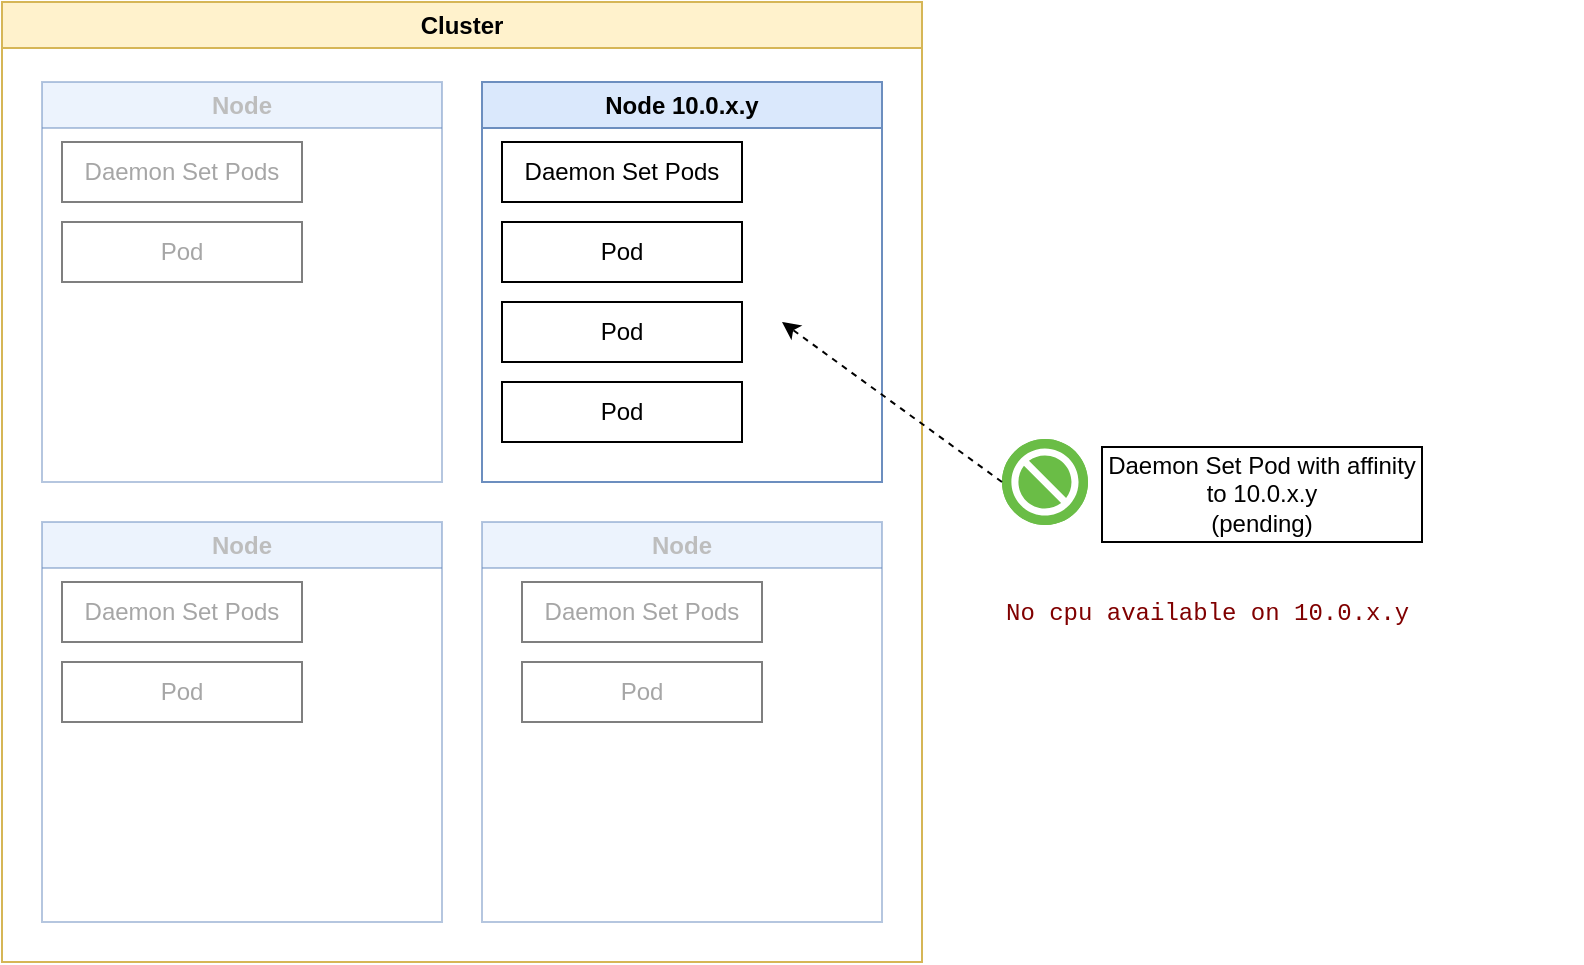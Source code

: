 <mxfile>
    <diagram id="SZgZUIBA6v_IzPTl6dWH" name="Page-1">
        <mxGraphModel dx="1618" dy="717" grid="1" gridSize="10" guides="1" tooltips="1" connect="1" arrows="1" fold="1" page="1" pageScale="1" pageWidth="850" pageHeight="1100" math="0" shadow="0">
            <root>
                <mxCell id="0"/>
                <mxCell id="1" parent="0"/>
                <mxCell id="2" value="Cluster" style="swimlane;whiteSpace=wrap;html=1;fillColor=#fff2cc;strokeColor=#d6b656;fillStyle=auto;" parent="1" vertex="1">
                    <mxGeometry x="30" y="50" width="460" height="480" as="geometry"/>
                </mxCell>
                <mxCell id="4" value="Node 10.0.x.y" style="swimlane;whiteSpace=wrap;html=1;fillColor=#dae8fc;strokeColor=#6c8ebf;startSize=23;" parent="2" vertex="1">
                    <mxGeometry x="240" y="40" width="200" height="200" as="geometry"/>
                </mxCell>
                <mxCell id="15" value="Daemon Set Pods" style="rounded=0;whiteSpace=wrap;html=1;" parent="4" vertex="1">
                    <mxGeometry x="10" y="30" width="120" height="30" as="geometry"/>
                </mxCell>
                <mxCell id="16" value="Pod" style="rounded=0;whiteSpace=wrap;html=1;" parent="4" vertex="1">
                    <mxGeometry x="10" y="70" width="120" height="30" as="geometry"/>
                </mxCell>
                <mxCell id="13" value="Pod" style="rounded=0;whiteSpace=wrap;html=1;" parent="4" vertex="1">
                    <mxGeometry x="10" y="110" width="120" height="30" as="geometry"/>
                </mxCell>
                <mxCell id="14" value="Pod" style="rounded=0;whiteSpace=wrap;html=1;" parent="4" vertex="1">
                    <mxGeometry x="10" y="150" width="120" height="30" as="geometry"/>
                </mxCell>
                <mxCell id="3" value="Node" style="swimlane;whiteSpace=wrap;html=1;fillColor=#dae8fc;strokeColor=#6c8ebf;swimlaneFillColor=default;opacity=50;fontColor=#BDBDBD;" parent="2" vertex="1">
                    <mxGeometry x="20" y="40" width="200" height="200" as="geometry"/>
                </mxCell>
                <mxCell id="11" value="Daemon Set Pods" style="rounded=0;whiteSpace=wrap;html=1;opacity=50;fontColor=#A6A6A6;" parent="3" vertex="1">
                    <mxGeometry x="10" y="30" width="120" height="30" as="geometry"/>
                </mxCell>
                <mxCell id="12" value="Pod" style="rounded=0;whiteSpace=wrap;html=1;opacity=50;fontColor=#A6A6A6;" parent="3" vertex="1">
                    <mxGeometry x="10" y="70" width="120" height="30" as="geometry"/>
                </mxCell>
                <mxCell id="5" value="Node" style="swimlane;whiteSpace=wrap;html=1;fillColor=#dae8fc;strokeColor=#6c8ebf;swimlaneFillColor=default;opacity=50;fontColor=#BDBDBD;" parent="2" vertex="1">
                    <mxGeometry x="240" y="260" width="200" height="200" as="geometry"/>
                </mxCell>
                <mxCell id="9" value="Daemon Set Pods" style="rounded=0;whiteSpace=wrap;html=1;opacity=50;fontColor=#A6A6A6;" parent="5" vertex="1">
                    <mxGeometry x="20" y="30" width="120" height="30" as="geometry"/>
                </mxCell>
                <mxCell id="10" value="Pod" style="rounded=0;whiteSpace=wrap;html=1;opacity=50;fontColor=#A6A6A6;" parent="5" vertex="1">
                    <mxGeometry x="20" y="70" width="120" height="30" as="geometry"/>
                </mxCell>
                <mxCell id="6" value="Node" style="swimlane;whiteSpace=wrap;html=1;fillColor=#dae8fc;strokeColor=#6c8ebf;swimlaneFillColor=default;opacity=50;fontColor=#BDBDBD;" parent="2" vertex="1">
                    <mxGeometry x="20" y="260" width="200" height="200" as="geometry"/>
                </mxCell>
                <mxCell id="7" value="Daemon Set Pods" style="rounded=0;whiteSpace=wrap;html=1;opacity=50;fontColor=#A6A6A6;" parent="6" vertex="1">
                    <mxGeometry x="10" y="30" width="120" height="30" as="geometry"/>
                </mxCell>
                <mxCell id="8" value="Pod" style="rounded=0;whiteSpace=wrap;html=1;opacity=50;fontColor=#A6A6A6;" parent="6" vertex="1">
                    <mxGeometry x="10" y="70" width="120" height="30" as="geometry"/>
                </mxCell>
                <mxCell id="17" value="Daemon Set Pod with affinity to 10.0.x.y&lt;br&gt;(pending)" style="rounded=0;whiteSpace=wrap;html=1;" parent="1" vertex="1">
                    <mxGeometry x="580" y="272.5" width="160" height="47.5" as="geometry"/>
                </mxCell>
                <mxCell id="18" value="" style="fillColor=#6ABD46;verticalLabelPosition=bottom;sketch=0;html=1;strokeColor=#ffffff;verticalAlign=top;align=center;points=[[0.145,0.145,0],[0.5,0,0],[0.855,0.145,0],[1,0.5,0],[0.855,0.855,0],[0.5,1,0],[0.145,0.855,0],[0,0.5,0]];pointerEvents=1;shape=mxgraph.cisco_safe.compositeIcon;bgIcon=ellipse;resIcon=mxgraph.cisco_safe.capability.block;" parent="1" vertex="1">
                    <mxGeometry x="530" y="268.5" width="43" height="43" as="geometry"/>
                </mxCell>
                <mxCell id="23" value="" style="endArrow=classic;html=1;exitX=0;exitY=0.5;exitDx=0;exitDy=0;exitPerimeter=0;dashed=1;" parent="1" source="18" edge="1">
                    <mxGeometry width="50" height="50" relative="1" as="geometry">
                        <mxPoint x="630" y="390" as="sourcePoint"/>
                        <mxPoint x="420" y="210" as="targetPoint"/>
                    </mxGeometry>
                </mxCell>
                <mxCell id="25" value="&lt;div style=&quot;color: rgb(0, 0, 0); background-color: rgb(255, 255, 255); font-family: Menlo, Monaco, &amp;quot;Courier New&amp;quot;, monospace; font-weight: normal; font-size: 12px; line-height: 18px;&quot;&gt;&lt;div&gt;&lt;span style=&quot;color: #800000;&quot;&gt;No cpu available on 10.0.x.y&lt;/span&gt;&lt;/div&gt;&lt;/div&gt;" style="text;whiteSpace=wrap;html=1;" vertex="1" parent="1">
                    <mxGeometry x="530" y="340" width="290" height="30" as="geometry"/>
                </mxCell>
            </root>
        </mxGraphModel>
    </diagram>
</mxfile>
